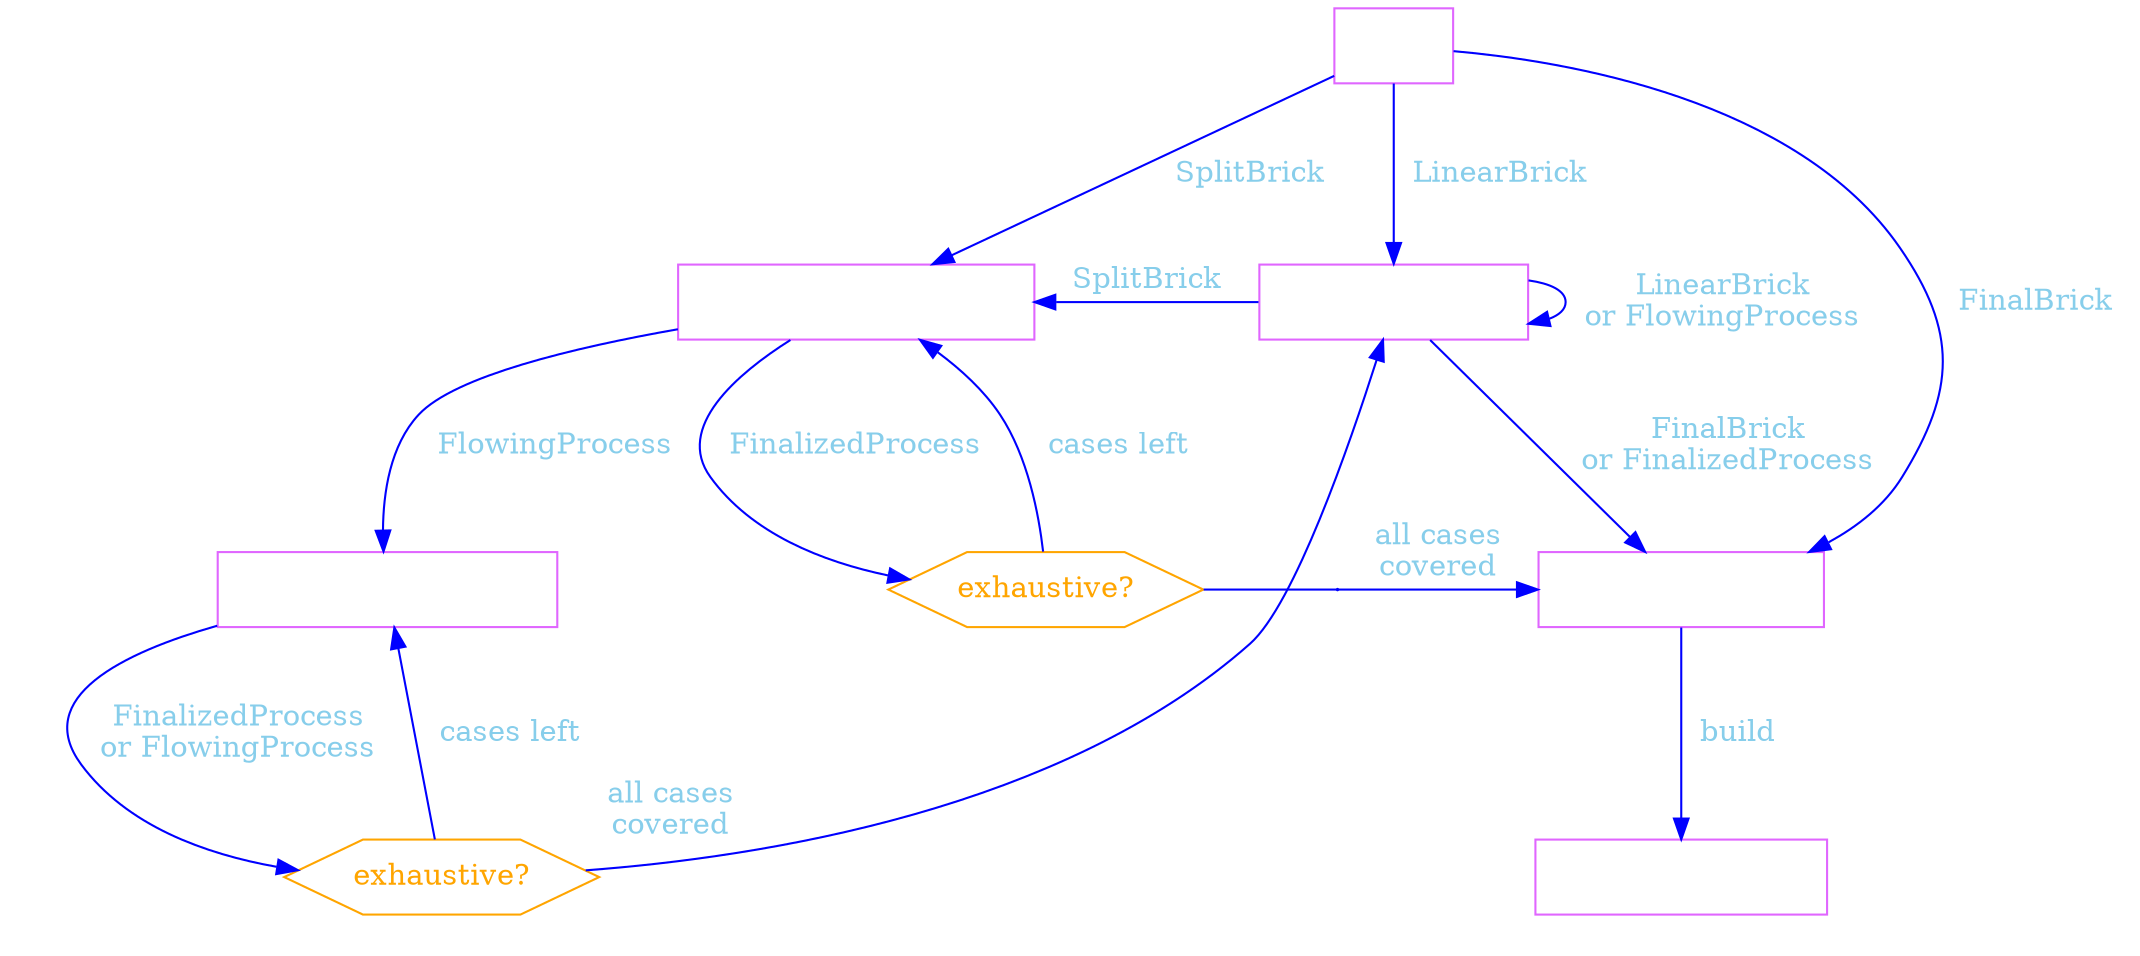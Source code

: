 digraph {
    # https://dreampuf.github.io/GraphvizOnline/
    bgcolor=transparent
    ranksep=1;

    Entry [label="Entry", shape=box, color=mediumorchid1, fontcolor=white]
    End [label="RunnableProcess", shape=box, color=mediumorchid1, fontcolor=white]
    FinalizedProcess [label="FinalizedProcess", shape=box, color=mediumorchid1, fontcolor=white]
    FlowingProcess [label="FlowingProcess", shape=box, color=mediumorchid1, fontcolor=white]

    subgraph cluster0 {
        color = invis;
        FlowingSplitProcess [label="FlowingSplitProcess", shape=box, color=mediumorchid1, fontcolor=white]
        flowing_split_cases [label="exhaustive?", shape=hexagon, color=orange, fontcolor=orange]
    }
    subgraph cluster1 {
        color = invis;
        FinalizedSplitProcess [label="FinalizedSplitProcess", shape=box, color=mediumorchid1, fontcolor=white]
        finalized_split_cases_final [label="exhaustive?", shape=hexagon, color=orange, fontcolor=orange]
    }

    Entry -> FinalizedProcess [label="  FinalBrick  ", color=blue, fontcolor=skyblue]
    FinalizedProcess -> End [label="  build  ", color=blue, fontcolor=skyblue]
    Entry -> FlowingProcess [label="  LinearBrick  ", color=blue, fontcolor=skyblue]
    FlowingProcess -> FlowingProcess [label="  LinearBrick  \n  or FlowingProcess  ", color=blue, fontcolor=skyblue]
    FlowingProcess -> FinalizedProcess [label="  FinalBrick  \n  or FinalizedProcess  ", color=blue, fontcolor=skyblue]
    Entry -> FinalizedSplitProcess [label="  SplitBrick  ", color=blue, fontcolor=skyblue]
    FlowingProcess -> FinalizedSplitProcess [label="  SplitBrick  ", color=blue, fontcolor=skyblue]

    FinalizedSplitProcess -> finalized_split_cases_final [label="  FinalizedProcess  ", color=blue, fontcolor=skyblue]
    finalized_split_cases_final -> FinalizedSplitProcess [label="  cases left  ", color=blue, fontcolor=skyblue]

    x [shape=point,color=blue,width=0.01, height=0.01, label=""]
    finalized_split_cases_final -> x [label="", color=blue, dir=none, minlen=0]
    x -> FinalizedProcess [label="  all cases  \n  covered  ", color=blue, fontcolor=skyblue, minlen=0]

    FinalizedSplitProcess -> FlowingSplitProcess [label="  FlowingProcess  ", color=blue, fontcolor=skyblue]

    FlowingSplitProcess -> flowing_split_cases [label="  FinalizedProcess  \n  or FlowingProcess  ", color=blue, fontcolor=skyblue]
    flowing_split_cases -> FlowingSplitProcess [label="  cases left  ", color=blue, fontcolor=skyblue]
    flowing_split_cases -> FlowingProcess [taillabel="  all cases  \n  covered  ", color=blue, fontcolor=skyblue, labeldistance=5, labelangle=30]
}
